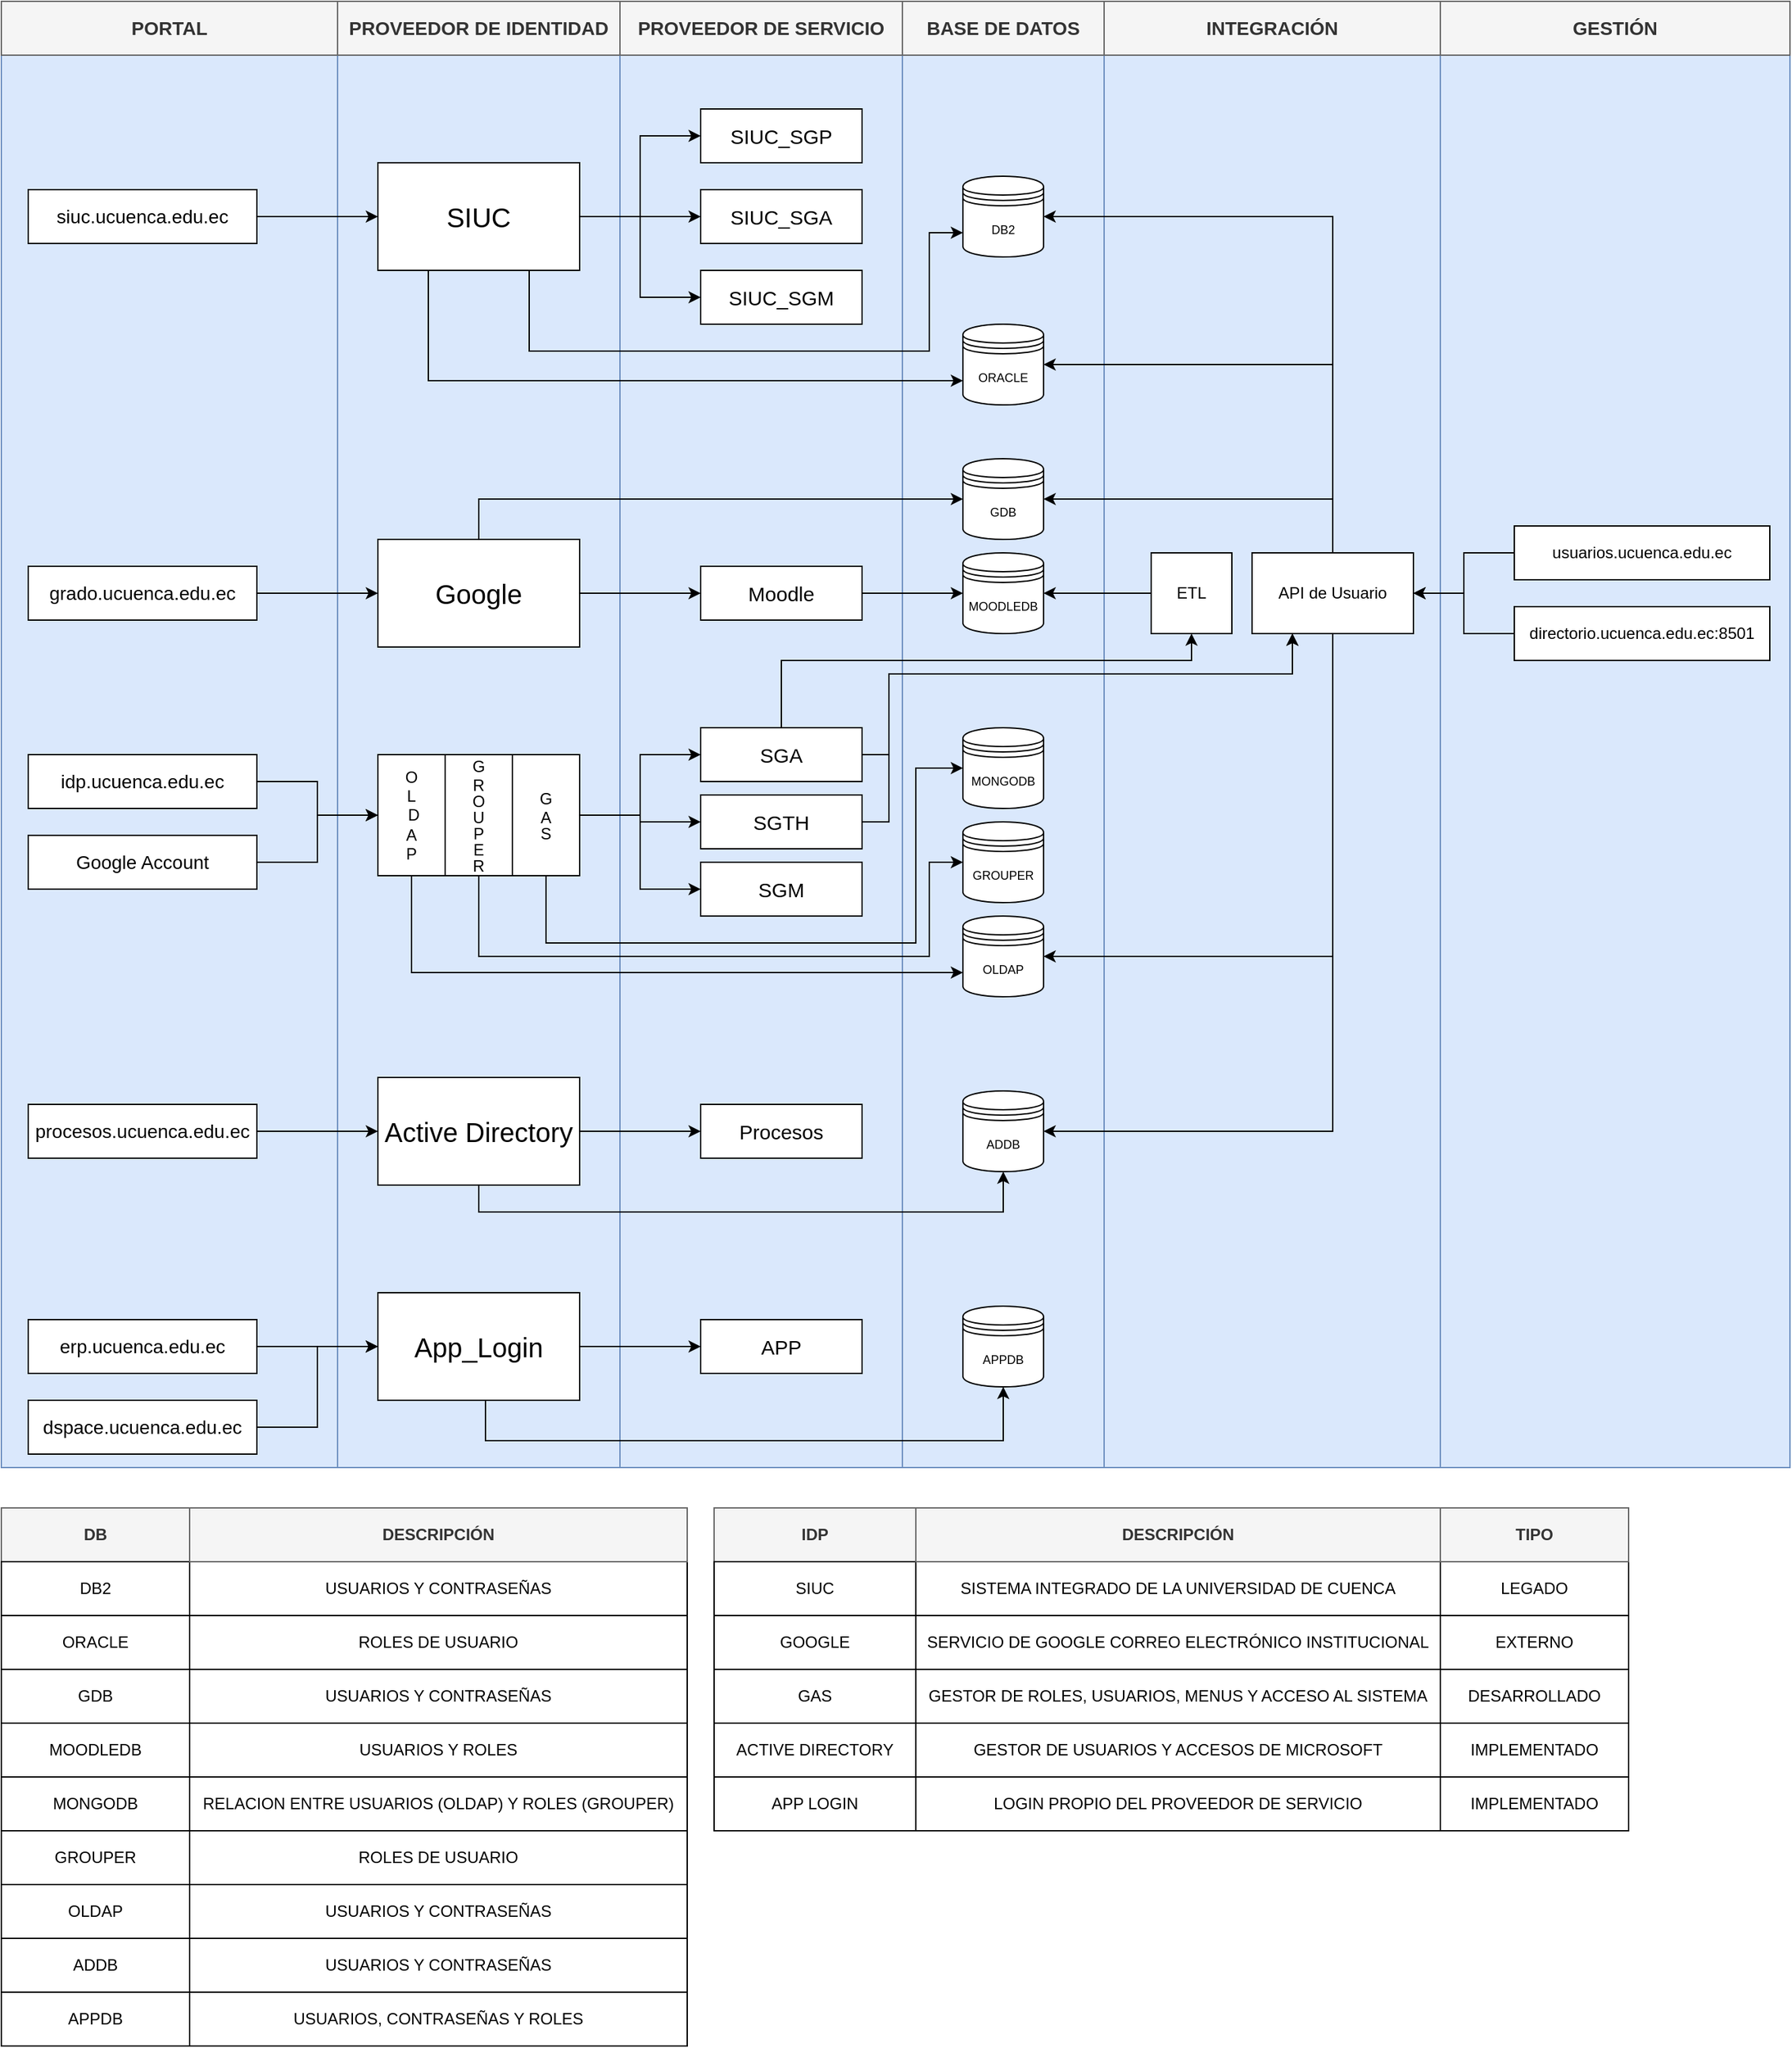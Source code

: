 <mxfile version="24.0.7" type="github">
  <diagram name="Página-1" id="aYtTOjOPXWL-JHapWkfF">
    <mxGraphModel dx="2228" dy="1196" grid="1" gridSize="10" guides="1" tooltips="1" connect="1" arrows="1" fold="1" page="1" pageScale="1" pageWidth="827" pageHeight="1169" math="0" shadow="0">
      <root>
        <mxCell id="0" />
        <mxCell id="1" parent="0" />
        <mxCell id="boVjnBvujXkR4P_XuWff-9" value="" style="rounded=0;whiteSpace=wrap;html=1;fillColor=#dae8fc;strokeColor=#6c8ebf;" parent="1" vertex="1">
          <mxGeometry x="1070" y="120" width="260" height="1050" as="geometry" />
        </mxCell>
        <mxCell id="boVjnBvujXkR4P_XuWff-8" value="" style="rounded=0;whiteSpace=wrap;html=1;fillColor=#dae8fc;strokeColor=#6c8ebf;" parent="1" vertex="1">
          <mxGeometry x="820" y="120" width="250" height="1050" as="geometry" />
        </mxCell>
        <mxCell id="boVjnBvujXkR4P_XuWff-7" value="" style="rounded=0;whiteSpace=wrap;html=1;fillColor=#dae8fc;strokeColor=#6c8ebf;" parent="1" vertex="1">
          <mxGeometry x="670" y="120" width="150" height="1050" as="geometry" />
        </mxCell>
        <mxCell id="boVjnBvujXkR4P_XuWff-6" value="" style="rounded=0;whiteSpace=wrap;html=1;fillColor=#dae8fc;strokeColor=#6c8ebf;" parent="1" vertex="1">
          <mxGeometry x="460" y="120" width="210" height="1050" as="geometry" />
        </mxCell>
        <mxCell id="boVjnBvujXkR4P_XuWff-5" value="" style="rounded=0;whiteSpace=wrap;html=1;fillColor=#dae8fc;strokeColor=#6c8ebf;" parent="1" vertex="1">
          <mxGeometry x="250" y="120" width="210" height="1050" as="geometry" />
        </mxCell>
        <mxCell id="zNqXX4XhIxwrUQnyo6Yf-16" value="GESTIÓN" style="rounded=0;whiteSpace=wrap;html=1;fontSize=14;fillColor=#f5f5f5;fontColor=#333333;strokeColor=#666666;fontStyle=1" parent="1" vertex="1">
          <mxGeometry x="1070" y="80" width="260" height="40" as="geometry" />
        </mxCell>
        <mxCell id="yBSICujKQYAB_PKDXEbt-86" value="" style="rounded=0;whiteSpace=wrap;html=1;fillColor=#dae8fc;strokeColor=#6c8ebf;" parent="1" vertex="1">
          <mxGeometry y="120" width="250" height="1050" as="geometry" />
        </mxCell>
        <mxCell id="boVjnBvujXkR4P_XuWff-1" style="edgeStyle=orthogonalEdgeStyle;rounded=0;orthogonalLoop=1;jettySize=auto;html=1;exitX=1;exitY=0.5;exitDx=0;exitDy=0;" parent="1" source="yBSICujKQYAB_PKDXEbt-2" target="qcBynKlY7HmT7egTEJ2X-2" edge="1">
          <mxGeometry relative="1" as="geometry" />
        </mxCell>
        <mxCell id="yBSICujKQYAB_PKDXEbt-2" value="idp.ucuenca.edu.ec" style="rounded=0;whiteSpace=wrap;html=1;fontSize=14;" parent="1" vertex="1">
          <mxGeometry x="20" y="640" width="170" height="40" as="geometry" />
        </mxCell>
        <mxCell id="yBSICujKQYAB_PKDXEbt-8" value="MONGODB" style="shape=datastore;whiteSpace=wrap;html=1;fontSize=9;" parent="1" vertex="1">
          <mxGeometry x="715" y="620" width="60" height="60" as="geometry" />
        </mxCell>
        <mxCell id="qcBynKlY7HmT7egTEJ2X-36" style="edgeStyle=orthogonalEdgeStyle;rounded=0;orthogonalLoop=1;jettySize=auto;html=1;exitX=0.5;exitY=0;exitDx=0;exitDy=0;entryX=0.5;entryY=1;entryDx=0;entryDy=0;" parent="1" source="yBSICujKQYAB_PKDXEbt-9" target="qcBynKlY7HmT7egTEJ2X-26" edge="1">
          <mxGeometry relative="1" as="geometry">
            <Array as="points">
              <mxPoint x="580" y="570" />
              <mxPoint x="885" y="570" />
            </Array>
          </mxGeometry>
        </mxCell>
        <mxCell id="boVjnBvujXkR4P_XuWff-4" style="edgeStyle=orthogonalEdgeStyle;rounded=0;orthogonalLoop=1;jettySize=auto;html=1;exitX=1;exitY=0.5;exitDx=0;exitDy=0;entryX=0.25;entryY=1;entryDx=0;entryDy=0;" parent="1" source="yBSICujKQYAB_PKDXEbt-9" target="yBSICujKQYAB_PKDXEbt-81" edge="1">
          <mxGeometry relative="1" as="geometry">
            <Array as="points">
              <mxPoint x="660" y="640" />
              <mxPoint x="660" y="580" />
              <mxPoint x="960" y="580" />
            </Array>
          </mxGeometry>
        </mxCell>
        <mxCell id="yBSICujKQYAB_PKDXEbt-9" value="SGA" style="rounded=0;whiteSpace=wrap;html=1;fontSize=15;" parent="1" vertex="1">
          <mxGeometry x="520" y="620" width="120" height="40" as="geometry" />
        </mxCell>
        <mxCell id="boVjnBvujXkR4P_XuWff-3" style="edgeStyle=orthogonalEdgeStyle;rounded=0;orthogonalLoop=1;jettySize=auto;html=1;exitX=1;exitY=0.5;exitDx=0;exitDy=0;entryX=0.25;entryY=1;entryDx=0;entryDy=0;" parent="1" source="yBSICujKQYAB_PKDXEbt-10" target="yBSICujKQYAB_PKDXEbt-81" edge="1">
          <mxGeometry relative="1" as="geometry">
            <Array as="points">
              <mxPoint x="660" y="690" />
              <mxPoint x="660" y="580" />
              <mxPoint x="960" y="580" />
            </Array>
          </mxGeometry>
        </mxCell>
        <mxCell id="yBSICujKQYAB_PKDXEbt-10" value="SGTH" style="rounded=0;whiteSpace=wrap;html=1;fontSize=15;" parent="1" vertex="1">
          <mxGeometry x="520" y="670" width="120" height="40" as="geometry" />
        </mxCell>
        <mxCell id="yBSICujKQYAB_PKDXEbt-12" value="SGM" style="rounded=0;whiteSpace=wrap;html=1;fontSize=15;" parent="1" vertex="1">
          <mxGeometry x="520" y="720" width="120" height="40" as="geometry" />
        </mxCell>
        <mxCell id="boVjnBvujXkR4P_XuWff-2" style="edgeStyle=orthogonalEdgeStyle;rounded=0;orthogonalLoop=1;jettySize=auto;html=1;exitX=1;exitY=0.5;exitDx=0;exitDy=0;entryX=0;entryY=0.5;entryDx=0;entryDy=0;" parent="1" source="yBSICujKQYAB_PKDXEbt-21" target="qcBynKlY7HmT7egTEJ2X-2" edge="1">
          <mxGeometry relative="1" as="geometry" />
        </mxCell>
        <mxCell id="yBSICujKQYAB_PKDXEbt-21" value="Google Account" style="rounded=0;whiteSpace=wrap;html=1;fontSize=14;" parent="1" vertex="1">
          <mxGeometry x="20" y="700" width="170" height="40" as="geometry" />
        </mxCell>
        <mxCell id="yBSICujKQYAB_PKDXEbt-26" style="edgeStyle=orthogonalEdgeStyle;rounded=0;orthogonalLoop=1;jettySize=auto;html=1;exitX=1;exitY=0.5;exitDx=0;exitDy=0;entryX=0;entryY=0.5;entryDx=0;entryDy=0;" parent="1" source="yBSICujKQYAB_PKDXEbt-29" target="yBSICujKQYAB_PKDXEbt-32" edge="1">
          <mxGeometry relative="1" as="geometry" />
        </mxCell>
        <mxCell id="qcBynKlY7HmT7egTEJ2X-29" style="edgeStyle=orthogonalEdgeStyle;rounded=0;orthogonalLoop=1;jettySize=auto;html=1;exitX=0.5;exitY=1;exitDx=0;exitDy=0;entryX=0.5;entryY=1;entryDx=0;entryDy=0;" parent="1" source="yBSICujKQYAB_PKDXEbt-29" target="yBSICujKQYAB_PKDXEbt-30" edge="1">
          <mxGeometry relative="1" as="geometry" />
        </mxCell>
        <mxCell id="yBSICujKQYAB_PKDXEbt-29" value="Active Directory" style="rounded=0;whiteSpace=wrap;html=1;fontSize=20;" parent="1" vertex="1">
          <mxGeometry x="280" y="880" width="150" height="80" as="geometry" />
        </mxCell>
        <mxCell id="yBSICujKQYAB_PKDXEbt-30" value="ADDB" style="shape=datastore;whiteSpace=wrap;html=1;fontSize=9;" parent="1" vertex="1">
          <mxGeometry x="715" y="890" width="60" height="60" as="geometry" />
        </mxCell>
        <mxCell id="yBSICujKQYAB_PKDXEbt-32" value="Procesos" style="rounded=0;whiteSpace=wrap;html=1;fontSize=15;" parent="1" vertex="1">
          <mxGeometry x="520" y="900" width="120" height="40" as="geometry" />
        </mxCell>
        <mxCell id="zNqXX4XhIxwrUQnyo6Yf-24" style="edgeStyle=orthogonalEdgeStyle;rounded=0;orthogonalLoop=1;jettySize=auto;html=1;exitX=1;exitY=0.5;exitDx=0;exitDy=0;entryX=0;entryY=0.5;entryDx=0;entryDy=0;" parent="1" source="yBSICujKQYAB_PKDXEbt-35" target="yBSICujKQYAB_PKDXEbt-29" edge="1">
          <mxGeometry relative="1" as="geometry" />
        </mxCell>
        <mxCell id="yBSICujKQYAB_PKDXEbt-35" value="procesos.ucuenca.edu.ec" style="rounded=0;whiteSpace=wrap;html=1;fontSize=14;" parent="1" vertex="1">
          <mxGeometry x="20" y="900" width="170" height="40" as="geometry" />
        </mxCell>
        <mxCell id="yBSICujKQYAB_PKDXEbt-48" style="edgeStyle=orthogonalEdgeStyle;rounded=0;orthogonalLoop=1;jettySize=auto;html=1;entryX=0;entryY=0.5;entryDx=0;entryDy=0;" parent="1" source="yBSICujKQYAB_PKDXEbt-49" target="yBSICujKQYAB_PKDXEbt-54" edge="1">
          <mxGeometry relative="1" as="geometry" />
        </mxCell>
        <mxCell id="yBSICujKQYAB_PKDXEbt-49" value="siuc.ucuenca.edu.ec" style="rounded=0;whiteSpace=wrap;html=1;fontSize=14;" parent="1" vertex="1">
          <mxGeometry x="20" y="220" width="170" height="40" as="geometry" />
        </mxCell>
        <mxCell id="yBSICujKQYAB_PKDXEbt-50" style="edgeStyle=orthogonalEdgeStyle;rounded=0;orthogonalLoop=1;jettySize=auto;html=1;exitX=1;exitY=0.5;exitDx=0;exitDy=0;entryX=0;entryY=0.5;entryDx=0;entryDy=0;" parent="1" source="yBSICujKQYAB_PKDXEbt-54" target="yBSICujKQYAB_PKDXEbt-56" edge="1">
          <mxGeometry relative="1" as="geometry" />
        </mxCell>
        <mxCell id="yBSICujKQYAB_PKDXEbt-51" style="edgeStyle=orthogonalEdgeStyle;rounded=0;orthogonalLoop=1;jettySize=auto;html=1;exitX=1;exitY=0.5;exitDx=0;exitDy=0;entryX=0;entryY=0.5;entryDx=0;entryDy=0;" parent="1" source="yBSICujKQYAB_PKDXEbt-54" target="yBSICujKQYAB_PKDXEbt-57" edge="1">
          <mxGeometry relative="1" as="geometry" />
        </mxCell>
        <mxCell id="yBSICujKQYAB_PKDXEbt-52" style="edgeStyle=orthogonalEdgeStyle;rounded=0;orthogonalLoop=1;jettySize=auto;html=1;exitX=1;exitY=0.5;exitDx=0;exitDy=0;entryX=0;entryY=0.5;entryDx=0;entryDy=0;" parent="1" source="yBSICujKQYAB_PKDXEbt-54" target="yBSICujKQYAB_PKDXEbt-58" edge="1">
          <mxGeometry relative="1" as="geometry" />
        </mxCell>
        <mxCell id="qcBynKlY7HmT7egTEJ2X-13" style="edgeStyle=orthogonalEdgeStyle;rounded=0;orthogonalLoop=1;jettySize=auto;html=1;exitX=0.75;exitY=1;exitDx=0;exitDy=0;entryX=0;entryY=0.7;entryDx=0;entryDy=0;" parent="1" source="yBSICujKQYAB_PKDXEbt-54" target="yBSICujKQYAB_PKDXEbt-55" edge="1">
          <mxGeometry relative="1" as="geometry">
            <Array as="points">
              <mxPoint x="393" y="340" />
              <mxPoint x="690" y="340" />
              <mxPoint x="690" y="252" />
            </Array>
          </mxGeometry>
        </mxCell>
        <mxCell id="qcBynKlY7HmT7egTEJ2X-17" style="edgeStyle=orthogonalEdgeStyle;rounded=0;orthogonalLoop=1;jettySize=auto;html=1;exitX=0.25;exitY=1;exitDx=0;exitDy=0;entryX=0;entryY=0.7;entryDx=0;entryDy=0;" parent="1" source="yBSICujKQYAB_PKDXEbt-54" target="yBSICujKQYAB_PKDXEbt-77" edge="1">
          <mxGeometry relative="1" as="geometry" />
        </mxCell>
        <mxCell id="yBSICujKQYAB_PKDXEbt-54" value="SIUC" style="rounded=0;whiteSpace=wrap;html=1;fontSize=20;" parent="1" vertex="1">
          <mxGeometry x="280" y="200" width="150" height="80" as="geometry" />
        </mxCell>
        <mxCell id="yBSICujKQYAB_PKDXEbt-55" value="DB2" style="shape=datastore;whiteSpace=wrap;html=1;fontSize=9;" parent="1" vertex="1">
          <mxGeometry x="715" y="210" width="60" height="60" as="geometry" />
        </mxCell>
        <mxCell id="yBSICujKQYAB_PKDXEbt-56" value="SIUC_SGP" style="rounded=0;whiteSpace=wrap;html=1;fontSize=15;" parent="1" vertex="1">
          <mxGeometry x="520" y="160" width="120" height="40" as="geometry" />
        </mxCell>
        <mxCell id="yBSICujKQYAB_PKDXEbt-57" value="SIUC_SGA" style="rounded=0;whiteSpace=wrap;html=1;fontSize=15;" parent="1" vertex="1">
          <mxGeometry x="520" y="220" width="120" height="40" as="geometry" />
        </mxCell>
        <mxCell id="yBSICujKQYAB_PKDXEbt-58" value="SIUC_SGM" style="rounded=0;whiteSpace=wrap;html=1;fontSize=15;" parent="1" vertex="1">
          <mxGeometry x="520" y="280" width="120" height="40" as="geometry" />
        </mxCell>
        <mxCell id="yBSICujKQYAB_PKDXEbt-61" style="edgeStyle=orthogonalEdgeStyle;rounded=0;orthogonalLoop=1;jettySize=auto;html=1;entryX=0;entryY=0.5;entryDx=0;entryDy=0;" parent="1" source="yBSICujKQYAB_PKDXEbt-62" target="yBSICujKQYAB_PKDXEbt-66" edge="1">
          <mxGeometry relative="1" as="geometry" />
        </mxCell>
        <mxCell id="yBSICujKQYAB_PKDXEbt-62" value="grado.ucuenca.edu.ec" style="rounded=0;whiteSpace=wrap;html=1;fontSize=14;" parent="1" vertex="1">
          <mxGeometry x="20" y="500" width="170" height="40" as="geometry" />
        </mxCell>
        <mxCell id="yBSICujKQYAB_PKDXEbt-64" style="edgeStyle=orthogonalEdgeStyle;rounded=0;orthogonalLoop=1;jettySize=auto;html=1;exitX=1;exitY=0.5;exitDx=0;exitDy=0;entryX=0;entryY=0.5;entryDx=0;entryDy=0;" parent="1" source="yBSICujKQYAB_PKDXEbt-66" target="yBSICujKQYAB_PKDXEbt-69" edge="1">
          <mxGeometry relative="1" as="geometry" />
        </mxCell>
        <mxCell id="qcBynKlY7HmT7egTEJ2X-33" style="edgeStyle=orthogonalEdgeStyle;rounded=0;orthogonalLoop=1;jettySize=auto;html=1;exitX=0.5;exitY=0;exitDx=0;exitDy=0;entryX=0;entryY=0.5;entryDx=0;entryDy=0;" parent="1" source="yBSICujKQYAB_PKDXEbt-66" target="qcBynKlY7HmT7egTEJ2X-22" edge="1">
          <mxGeometry relative="1" as="geometry" />
        </mxCell>
        <mxCell id="yBSICujKQYAB_PKDXEbt-66" value="Google" style="rounded=0;whiteSpace=wrap;html=1;fontSize=20;" parent="1" vertex="1">
          <mxGeometry x="280" y="480" width="150" height="80" as="geometry" />
        </mxCell>
        <mxCell id="yBSICujKQYAB_PKDXEbt-67" value="MOODLEDB" style="shape=datastore;whiteSpace=wrap;html=1;fontSize=9;" parent="1" vertex="1">
          <mxGeometry x="715" y="490" width="60" height="60" as="geometry" />
        </mxCell>
        <mxCell id="qcBynKlY7HmT7egTEJ2X-34" style="edgeStyle=orthogonalEdgeStyle;rounded=0;orthogonalLoop=1;jettySize=auto;html=1;exitX=1;exitY=0.5;exitDx=0;exitDy=0;entryX=0;entryY=0.5;entryDx=0;entryDy=0;" parent="1" source="yBSICujKQYAB_PKDXEbt-69" target="yBSICujKQYAB_PKDXEbt-67" edge="1">
          <mxGeometry relative="1" as="geometry" />
        </mxCell>
        <mxCell id="yBSICujKQYAB_PKDXEbt-69" value="Moodle" style="rounded=0;whiteSpace=wrap;html=1;fontSize=15;" parent="1" vertex="1">
          <mxGeometry x="520" y="500" width="120" height="40" as="geometry" />
        </mxCell>
        <mxCell id="yBSICujKQYAB_PKDXEbt-77" value="ORACLE" style="shape=datastore;whiteSpace=wrap;html=1;fontSize=9;" parent="1" vertex="1">
          <mxGeometry x="715" y="320" width="60" height="60" as="geometry" />
        </mxCell>
        <mxCell id="qcBynKlY7HmT7egTEJ2X-39" style="edgeStyle=orthogonalEdgeStyle;rounded=0;orthogonalLoop=1;jettySize=auto;html=1;exitX=0.5;exitY=0;exitDx=0;exitDy=0;entryX=1;entryY=0.5;entryDx=0;entryDy=0;" parent="1" source="yBSICujKQYAB_PKDXEbt-81" target="yBSICujKQYAB_PKDXEbt-55" edge="1">
          <mxGeometry relative="1" as="geometry" />
        </mxCell>
        <mxCell id="qcBynKlY7HmT7egTEJ2X-40" style="edgeStyle=orthogonalEdgeStyle;rounded=0;orthogonalLoop=1;jettySize=auto;html=1;exitX=0.5;exitY=0;exitDx=0;exitDy=0;entryX=1;entryY=0.5;entryDx=0;entryDy=0;" parent="1" source="yBSICujKQYAB_PKDXEbt-81" target="yBSICujKQYAB_PKDXEbt-77" edge="1">
          <mxGeometry relative="1" as="geometry" />
        </mxCell>
        <mxCell id="qcBynKlY7HmT7egTEJ2X-41" style="edgeStyle=orthogonalEdgeStyle;rounded=0;orthogonalLoop=1;jettySize=auto;html=1;exitX=0.5;exitY=0;exitDx=0;exitDy=0;entryX=1;entryY=0.5;entryDx=0;entryDy=0;" parent="1" source="yBSICujKQYAB_PKDXEbt-81" target="qcBynKlY7HmT7egTEJ2X-22" edge="1">
          <mxGeometry relative="1" as="geometry" />
        </mxCell>
        <mxCell id="qcBynKlY7HmT7egTEJ2X-42" style="edgeStyle=orthogonalEdgeStyle;rounded=0;orthogonalLoop=1;jettySize=auto;html=1;exitX=0.5;exitY=1;exitDx=0;exitDy=0;entryX=1;entryY=0.5;entryDx=0;entryDy=0;" parent="1" source="yBSICujKQYAB_PKDXEbt-81" target="qcBynKlY7HmT7egTEJ2X-7" edge="1">
          <mxGeometry relative="1" as="geometry" />
        </mxCell>
        <mxCell id="qcBynKlY7HmT7egTEJ2X-43" style="edgeStyle=orthogonalEdgeStyle;rounded=0;orthogonalLoop=1;jettySize=auto;html=1;exitX=0.5;exitY=1;exitDx=0;exitDy=0;entryX=1;entryY=0.5;entryDx=0;entryDy=0;" parent="1" source="yBSICujKQYAB_PKDXEbt-81" target="yBSICujKQYAB_PKDXEbt-30" edge="1">
          <mxGeometry relative="1" as="geometry" />
        </mxCell>
        <mxCell id="yBSICujKQYAB_PKDXEbt-81" value="API de Usuario" style="rounded=0;whiteSpace=wrap;html=1;" parent="1" vertex="1">
          <mxGeometry x="930" y="490" width="120" height="60" as="geometry" />
        </mxCell>
        <mxCell id="yBSICujKQYAB_PKDXEbt-94" value="PORTAL" style="rounded=0;whiteSpace=wrap;html=1;fontSize=14;fillColor=#f5f5f5;fontColor=#333333;strokeColor=#666666;fontStyle=1" parent="1" vertex="1">
          <mxGeometry y="80" width="250" height="40" as="geometry" />
        </mxCell>
        <mxCell id="yBSICujKQYAB_PKDXEbt-95" value="PROVEEDOR DE IDENTIDAD" style="rounded=0;whiteSpace=wrap;html=1;fontSize=14;fillColor=#f5f5f5;fontColor=#333333;strokeColor=#666666;fontStyle=1" parent="1" vertex="1">
          <mxGeometry x="250" y="80" width="210" height="40" as="geometry" />
        </mxCell>
        <mxCell id="yBSICujKQYAB_PKDXEbt-96" value="PROVEEDOR DE SERVICIO" style="rounded=0;whiteSpace=wrap;html=1;fontSize=14;fillColor=#f5f5f5;fontColor=#333333;strokeColor=#666666;fontStyle=1" parent="1" vertex="1">
          <mxGeometry x="460" y="80" width="210" height="40" as="geometry" />
        </mxCell>
        <mxCell id="yBSICujKQYAB_PKDXEbt-97" value="BASE DE DATOS" style="rounded=0;whiteSpace=wrap;html=1;fontSize=14;fillColor=#f5f5f5;fontColor=#333333;strokeColor=#666666;fontStyle=1" parent="1" vertex="1">
          <mxGeometry x="670" y="80" width="150" height="40" as="geometry" />
        </mxCell>
        <mxCell id="yBSICujKQYAB_PKDXEbt-98" value="INTEGRACIÓN" style="rounded=0;whiteSpace=wrap;html=1;fontSize=14;fillColor=#f5f5f5;fontColor=#333333;strokeColor=#666666;fontStyle=1" parent="1" vertex="1">
          <mxGeometry x="820" y="80" width="250" height="40" as="geometry" />
        </mxCell>
        <mxCell id="yBSICujKQYAB_PKDXEbt-100" style="edgeStyle=orthogonalEdgeStyle;rounded=0;orthogonalLoop=1;jettySize=auto;html=1;entryX=0;entryY=0.5;entryDx=0;entryDy=0;" parent="1" source="yBSICujKQYAB_PKDXEbt-101" target="yBSICujKQYAB_PKDXEbt-104" edge="1">
          <mxGeometry relative="1" as="geometry" />
        </mxCell>
        <mxCell id="yBSICujKQYAB_PKDXEbt-101" value="erp.ucuenca.edu.ec" style="rounded=0;whiteSpace=wrap;html=1;fontSize=14;" parent="1" vertex="1">
          <mxGeometry x="20" y="1060" width="170" height="40" as="geometry" />
        </mxCell>
        <mxCell id="yBSICujKQYAB_PKDXEbt-102" style="edgeStyle=orthogonalEdgeStyle;rounded=0;orthogonalLoop=1;jettySize=auto;html=1;exitX=1;exitY=0.5;exitDx=0;exitDy=0;entryX=0;entryY=0.5;entryDx=0;entryDy=0;" parent="1" source="yBSICujKQYAB_PKDXEbt-104" target="yBSICujKQYAB_PKDXEbt-106" edge="1">
          <mxGeometry relative="1" as="geometry" />
        </mxCell>
        <mxCell id="yBSICujKQYAB_PKDXEbt-103" style="edgeStyle=orthogonalEdgeStyle;rounded=0;orthogonalLoop=1;jettySize=auto;html=1;exitX=0.5;exitY=1;exitDx=0;exitDy=0;entryX=0.5;entryY=1;entryDx=0;entryDy=0;" parent="1" source="yBSICujKQYAB_PKDXEbt-104" target="yBSICujKQYAB_PKDXEbt-105" edge="1">
          <mxGeometry relative="1" as="geometry">
            <Array as="points">
              <mxPoint x="360" y="1150" />
              <mxPoint x="745" y="1150" />
            </Array>
          </mxGeometry>
        </mxCell>
        <mxCell id="yBSICujKQYAB_PKDXEbt-104" value="App_Login" style="rounded=0;whiteSpace=wrap;html=1;fontSize=20;" parent="1" vertex="1">
          <mxGeometry x="280" y="1040" width="150" height="80" as="geometry" />
        </mxCell>
        <mxCell id="yBSICujKQYAB_PKDXEbt-105" value="APPDB" style="shape=datastore;whiteSpace=wrap;html=1;fontSize=9;" parent="1" vertex="1">
          <mxGeometry x="715" y="1050" width="60" height="60" as="geometry" />
        </mxCell>
        <mxCell id="yBSICujKQYAB_PKDXEbt-106" value="APP" style="rounded=0;whiteSpace=wrap;html=1;fontSize=15;" parent="1" vertex="1">
          <mxGeometry x="520" y="1060" width="120" height="40" as="geometry" />
        </mxCell>
        <mxCell id="zNqXX4XhIxwrUQnyo6Yf-25" style="edgeStyle=orthogonalEdgeStyle;rounded=0;orthogonalLoop=1;jettySize=auto;html=1;exitX=1;exitY=0.5;exitDx=0;exitDy=0;entryX=0;entryY=0.5;entryDx=0;entryDy=0;" parent="1" source="yBSICujKQYAB_PKDXEbt-108" target="yBSICujKQYAB_PKDXEbt-104" edge="1">
          <mxGeometry relative="1" as="geometry" />
        </mxCell>
        <mxCell id="yBSICujKQYAB_PKDXEbt-108" value="dspace.ucuenca.edu.ec" style="rounded=0;whiteSpace=wrap;html=1;fontSize=14;" parent="1" vertex="1">
          <mxGeometry x="20" y="1120" width="170" height="40" as="geometry" />
        </mxCell>
        <mxCell id="zNqXX4XhIxwrUQnyo6Yf-14" style="edgeStyle=orthogonalEdgeStyle;rounded=0;orthogonalLoop=1;jettySize=auto;html=1;exitX=0;exitY=0.5;exitDx=0;exitDy=0;entryX=1;entryY=0.5;entryDx=0;entryDy=0;" parent="1" source="zNqXX4XhIxwrUQnyo6Yf-10" target="yBSICujKQYAB_PKDXEbt-81" edge="1">
          <mxGeometry relative="1" as="geometry" />
        </mxCell>
        <mxCell id="zNqXX4XhIxwrUQnyo6Yf-10" value="usuarios.ucuenca.edu.ec" style="rounded=0;whiteSpace=wrap;html=1;fontSize=12;" parent="1" vertex="1">
          <mxGeometry x="1125" y="470" width="190" height="40" as="geometry" />
        </mxCell>
        <mxCell id="zNqXX4XhIxwrUQnyo6Yf-12" style="edgeStyle=orthogonalEdgeStyle;rounded=0;orthogonalLoop=1;jettySize=auto;html=1;exitX=0;exitY=0.5;exitDx=0;exitDy=0;entryX=1;entryY=0.5;entryDx=0;entryDy=0;" parent="1" source="zNqXX4XhIxwrUQnyo6Yf-11" target="yBSICujKQYAB_PKDXEbt-81" edge="1">
          <mxGeometry relative="1" as="geometry" />
        </mxCell>
        <mxCell id="zNqXX4XhIxwrUQnyo6Yf-11" value="directorio.ucuenca.edu.ec:8501" style="rounded=0;whiteSpace=wrap;html=1;fontSize=12;" parent="1" vertex="1">
          <mxGeometry x="1125" y="530" width="190" height="40" as="geometry" />
        </mxCell>
        <mxCell id="zNqXX4XhIxwrUQnyo6Yf-26" value="IDP" style="rounded=0;whiteSpace=wrap;html=1;fillColor=#f5f5f5;strokeColor=#666666;fontColor=#333333;fontStyle=1" parent="1" vertex="1">
          <mxGeometry x="530" y="1200" width="150" height="40" as="geometry" />
        </mxCell>
        <mxCell id="zNqXX4XhIxwrUQnyo6Yf-27" value="GAS" style="rounded=0;whiteSpace=wrap;html=1;" parent="1" vertex="1">
          <mxGeometry x="530" y="1320" width="150" height="40" as="geometry" />
        </mxCell>
        <mxCell id="zNqXX4XhIxwrUQnyo6Yf-28" value="ACTIVE DIRECTORY" style="rounded=0;whiteSpace=wrap;html=1;" parent="1" vertex="1">
          <mxGeometry x="530" y="1360" width="150" height="40" as="geometry" />
        </mxCell>
        <mxCell id="zNqXX4XhIxwrUQnyo6Yf-29" value="SIUC" style="rounded=0;whiteSpace=wrap;html=1;" parent="1" vertex="1">
          <mxGeometry x="530" y="1240" width="150" height="40" as="geometry" />
        </mxCell>
        <mxCell id="zNqXX4XhIxwrUQnyo6Yf-30" value="GOOGLE" style="rounded=0;whiteSpace=wrap;html=1;" parent="1" vertex="1">
          <mxGeometry x="530" y="1280" width="150" height="40" as="geometry" />
        </mxCell>
        <mxCell id="zNqXX4XhIxwrUQnyo6Yf-31" value="APP LOGIN" style="rounded=0;whiteSpace=wrap;html=1;" parent="1" vertex="1">
          <mxGeometry x="530" y="1400" width="150" height="40" as="geometry" />
        </mxCell>
        <mxCell id="zNqXX4XhIxwrUQnyo6Yf-32" value="GESTOR DE ROLES, USUARIOS, MENUS Y ACCESO AL SISTEMA" style="rounded=0;whiteSpace=wrap;html=1;" parent="1" vertex="1">
          <mxGeometry x="680" y="1320" width="390" height="40" as="geometry" />
        </mxCell>
        <mxCell id="zNqXX4XhIxwrUQnyo6Yf-33" value="DESARROLLADO" style="rounded=0;whiteSpace=wrap;html=1;" parent="1" vertex="1">
          <mxGeometry x="1070" y="1320" width="140" height="40" as="geometry" />
        </mxCell>
        <mxCell id="zNqXX4XhIxwrUQnyo6Yf-34" value="GESTOR DE USUARIOS Y ACCESOS DE MICROSOFT" style="rounded=0;whiteSpace=wrap;html=1;" parent="1" vertex="1">
          <mxGeometry x="680" y="1360" width="390" height="40" as="geometry" />
        </mxCell>
        <mxCell id="zNqXX4XhIxwrUQnyo6Yf-35" value="IMPLEMENTADO" style="rounded=0;whiteSpace=wrap;html=1;" parent="1" vertex="1">
          <mxGeometry x="1070" y="1360" width="140" height="40" as="geometry" />
        </mxCell>
        <mxCell id="zNqXX4XhIxwrUQnyo6Yf-36" value="SISTEMA INTEGRADO DE LA UNIVERSIDAD DE CUENCA" style="rounded=0;whiteSpace=wrap;html=1;" parent="1" vertex="1">
          <mxGeometry x="680" y="1240" width="390" height="40" as="geometry" />
        </mxCell>
        <mxCell id="zNqXX4XhIxwrUQnyo6Yf-37" value="LEGADO" style="rounded=0;whiteSpace=wrap;html=1;" parent="1" vertex="1">
          <mxGeometry x="1070" y="1240" width="140" height="40" as="geometry" />
        </mxCell>
        <mxCell id="zNqXX4XhIxwrUQnyo6Yf-38" value="SERVICIO DE GOOGLE CORREO ELECTRÓNICO INSTITUCIONAL" style="rounded=0;whiteSpace=wrap;html=1;" parent="1" vertex="1">
          <mxGeometry x="680" y="1280" width="390" height="40" as="geometry" />
        </mxCell>
        <mxCell id="zNqXX4XhIxwrUQnyo6Yf-39" value="EXTERNO" style="rounded=0;whiteSpace=wrap;html=1;" parent="1" vertex="1">
          <mxGeometry x="1070" y="1280" width="140" height="40" as="geometry" />
        </mxCell>
        <mxCell id="zNqXX4XhIxwrUQnyo6Yf-40" value="LOGIN PROPIO DEL PROVEEDOR DE SERVICIO" style="rounded=0;whiteSpace=wrap;html=1;" parent="1" vertex="1">
          <mxGeometry x="680" y="1400" width="390" height="40" as="geometry" />
        </mxCell>
        <mxCell id="zNqXX4XhIxwrUQnyo6Yf-41" value="IMPLEMENTADO" style="rounded=0;whiteSpace=wrap;html=1;" parent="1" vertex="1">
          <mxGeometry x="1070" y="1400" width="140" height="40" as="geometry" />
        </mxCell>
        <mxCell id="zNqXX4XhIxwrUQnyo6Yf-42" value="DESCRIPCIÓN" style="rounded=0;whiteSpace=wrap;html=1;fillColor=#f5f5f5;fontColor=#333333;strokeColor=#666666;fontStyle=1" parent="1" vertex="1">
          <mxGeometry x="680" y="1200" width="390" height="40" as="geometry" />
        </mxCell>
        <mxCell id="zNqXX4XhIxwrUQnyo6Yf-43" value="TIPO" style="rounded=0;whiteSpace=wrap;html=1;fillColor=#f5f5f5;fontColor=#333333;strokeColor=#666666;fontStyle=1" parent="1" vertex="1">
          <mxGeometry x="1070" y="1200" width="140" height="40" as="geometry" />
        </mxCell>
        <mxCell id="qcBynKlY7HmT7egTEJ2X-48" style="edgeStyle=orthogonalEdgeStyle;rounded=0;orthogonalLoop=1;jettySize=auto;html=1;exitX=0.5;exitY=1;exitDx=0;exitDy=0;entryX=0;entryY=0.7;entryDx=0;entryDy=0;" parent="1" source="qcBynKlY7HmT7egTEJ2X-2" target="qcBynKlY7HmT7egTEJ2X-7" edge="1">
          <mxGeometry relative="1" as="geometry" />
        </mxCell>
        <mxCell id="qcBynKlY7HmT7egTEJ2X-2" value="O&lt;div&gt;L&lt;div&gt;&amp;nbsp;&lt;span style=&quot;background-color: initial;&quot;&gt;D&lt;/span&gt;&lt;/div&gt;&lt;div&gt;&lt;span style=&quot;background-color: initial;&quot;&gt;A&lt;/span&gt;&lt;/div&gt;&lt;div&gt;&lt;span style=&quot;background-color: initial;&quot;&gt;P&lt;/span&gt;&lt;/div&gt;&lt;/div&gt;" style="rounded=0;whiteSpace=wrap;html=1;textDirection=ltr;spacing=0;" parent="1" vertex="1">
          <mxGeometry x="280" y="640" width="50" height="90" as="geometry" />
        </mxCell>
        <mxCell id="qcBynKlY7HmT7egTEJ2X-47" style="edgeStyle=orthogonalEdgeStyle;rounded=0;orthogonalLoop=1;jettySize=auto;html=1;exitX=0.5;exitY=1;exitDx=0;exitDy=0;entryX=0;entryY=0.5;entryDx=0;entryDy=0;" parent="1" source="qcBynKlY7HmT7egTEJ2X-4" target="qcBynKlY7HmT7egTEJ2X-6" edge="1">
          <mxGeometry relative="1" as="geometry">
            <Array as="points">
              <mxPoint x="355" y="790" />
              <mxPoint x="690" y="790" />
              <mxPoint x="690" y="720" />
            </Array>
          </mxGeometry>
        </mxCell>
        <mxCell id="qcBynKlY7HmT7egTEJ2X-4" value="G&lt;div style=&quot;line-height: 100%;&quot;&gt;R&lt;/div&gt;&lt;div style=&quot;line-height: 100%;&quot;&gt;O&lt;/div&gt;&lt;div style=&quot;line-height: 100%;&quot;&gt;U&lt;/div&gt;&lt;div style=&quot;line-height: 100%;&quot;&gt;P&lt;/div&gt;&lt;div style=&quot;line-height: 100%;&quot;&gt;E&lt;/div&gt;&lt;div style=&quot;line-height: 100%;&quot;&gt;R&lt;/div&gt;" style="rounded=0;whiteSpace=wrap;html=1;textDirection=ltr;" parent="1" vertex="1">
          <mxGeometry x="330" y="640" width="50" height="90" as="geometry" />
        </mxCell>
        <mxCell id="qcBynKlY7HmT7egTEJ2X-18" style="edgeStyle=orthogonalEdgeStyle;rounded=0;orthogonalLoop=1;jettySize=auto;html=1;exitX=1;exitY=0.5;exitDx=0;exitDy=0;entryX=0;entryY=0.5;entryDx=0;entryDy=0;" parent="1" source="qcBynKlY7HmT7egTEJ2X-5" target="yBSICujKQYAB_PKDXEbt-9" edge="1">
          <mxGeometry relative="1" as="geometry" />
        </mxCell>
        <mxCell id="qcBynKlY7HmT7egTEJ2X-20" style="edgeStyle=orthogonalEdgeStyle;rounded=0;orthogonalLoop=1;jettySize=auto;html=1;exitX=1;exitY=0.5;exitDx=0;exitDy=0;entryX=0;entryY=0.5;entryDx=0;entryDy=0;" parent="1" source="qcBynKlY7HmT7egTEJ2X-5" target="yBSICujKQYAB_PKDXEbt-12" edge="1">
          <mxGeometry relative="1" as="geometry" />
        </mxCell>
        <mxCell id="qcBynKlY7HmT7egTEJ2X-21" style="edgeStyle=orthogonalEdgeStyle;rounded=0;orthogonalLoop=1;jettySize=auto;html=1;exitX=1;exitY=0.5;exitDx=0;exitDy=0;entryX=0;entryY=0.5;entryDx=0;entryDy=0;" parent="1" source="qcBynKlY7HmT7egTEJ2X-5" target="yBSICujKQYAB_PKDXEbt-10" edge="1">
          <mxGeometry relative="1" as="geometry" />
        </mxCell>
        <mxCell id="qcBynKlY7HmT7egTEJ2X-46" style="edgeStyle=orthogonalEdgeStyle;rounded=0;orthogonalLoop=1;jettySize=auto;html=1;exitX=0.5;exitY=1;exitDx=0;exitDy=0;entryX=0;entryY=0.5;entryDx=0;entryDy=0;" parent="1" source="qcBynKlY7HmT7egTEJ2X-5" target="yBSICujKQYAB_PKDXEbt-8" edge="1">
          <mxGeometry relative="1" as="geometry">
            <Array as="points">
              <mxPoint x="405" y="780" />
              <mxPoint x="680" y="780" />
              <mxPoint x="680" y="650" />
            </Array>
          </mxGeometry>
        </mxCell>
        <mxCell id="qcBynKlY7HmT7egTEJ2X-5" value="G&lt;div style=&quot;line-height: 100%;&quot;&gt;A&lt;/div&gt;&lt;div style=&quot;line-height: 100%;&quot;&gt;S&lt;/div&gt;" style="rounded=0;whiteSpace=wrap;html=1;textDirection=ltr;" parent="1" vertex="1">
          <mxGeometry x="380" y="640" width="50" height="90" as="geometry" />
        </mxCell>
        <mxCell id="qcBynKlY7HmT7egTEJ2X-6" value="GROUPER" style="shape=datastore;whiteSpace=wrap;html=1;fontSize=9;" parent="1" vertex="1">
          <mxGeometry x="715" y="690" width="60" height="60" as="geometry" />
        </mxCell>
        <mxCell id="qcBynKlY7HmT7egTEJ2X-7" value="OLDAP" style="shape=datastore;whiteSpace=wrap;html=1;fontSize=9;" parent="1" vertex="1">
          <mxGeometry x="715" y="760" width="60" height="60" as="geometry" />
        </mxCell>
        <mxCell id="qcBynKlY7HmT7egTEJ2X-22" value="GDB" style="shape=datastore;whiteSpace=wrap;html=1;fontSize=9;" parent="1" vertex="1">
          <mxGeometry x="715" y="420" width="60" height="60" as="geometry" />
        </mxCell>
        <mxCell id="qcBynKlY7HmT7egTEJ2X-35" style="edgeStyle=orthogonalEdgeStyle;rounded=0;orthogonalLoop=1;jettySize=auto;html=1;exitX=0;exitY=0.5;exitDx=0;exitDy=0;entryX=1;entryY=0.5;entryDx=0;entryDy=0;" parent="1" source="qcBynKlY7HmT7egTEJ2X-26" target="yBSICujKQYAB_PKDXEbt-67" edge="1">
          <mxGeometry relative="1" as="geometry" />
        </mxCell>
        <mxCell id="qcBynKlY7HmT7egTEJ2X-26" value="ETL" style="rounded=0;whiteSpace=wrap;html=1;" parent="1" vertex="1">
          <mxGeometry x="855" y="490" width="60" height="60" as="geometry" />
        </mxCell>
        <mxCell id="qcBynKlY7HmT7egTEJ2X-49" value="DB" style="rounded=0;whiteSpace=wrap;html=1;fillColor=#f5f5f5;strokeColor=#666666;fontColor=#333333;fontStyle=1" parent="1" vertex="1">
          <mxGeometry y="1200" width="140" height="40" as="geometry" />
        </mxCell>
        <mxCell id="qcBynKlY7HmT7egTEJ2X-50" value="DB2" style="rounded=0;whiteSpace=wrap;html=1;" parent="1" vertex="1">
          <mxGeometry y="1240" width="140" height="40" as="geometry" />
        </mxCell>
        <mxCell id="qcBynKlY7HmT7egTEJ2X-51" value="ORACLE" style="rounded=0;whiteSpace=wrap;html=1;" parent="1" vertex="1">
          <mxGeometry y="1280" width="140" height="40" as="geometry" />
        </mxCell>
        <mxCell id="qcBynKlY7HmT7egTEJ2X-52" value="GDB" style="rounded=0;whiteSpace=wrap;html=1;" parent="1" vertex="1">
          <mxGeometry y="1320" width="140" height="40" as="geometry" />
        </mxCell>
        <mxCell id="qcBynKlY7HmT7egTEJ2X-53" value="MOODLEDB" style="rounded=0;whiteSpace=wrap;html=1;" parent="1" vertex="1">
          <mxGeometry y="1360" width="140" height="40" as="geometry" />
        </mxCell>
        <mxCell id="qcBynKlY7HmT7egTEJ2X-54" value="MONGODB" style="rounded=0;whiteSpace=wrap;html=1;" parent="1" vertex="1">
          <mxGeometry y="1400" width="140" height="40" as="geometry" />
        </mxCell>
        <mxCell id="qcBynKlY7HmT7egTEJ2X-55" value="USUARIOS Y CONTRASEÑAS" style="rounded=0;whiteSpace=wrap;html=1;" parent="1" vertex="1">
          <mxGeometry x="140" y="1240" width="370" height="40" as="geometry" />
        </mxCell>
        <mxCell id="qcBynKlY7HmT7egTEJ2X-57" value="ROLES DE USUARIO" style="rounded=0;whiteSpace=wrap;html=1;" parent="1" vertex="1">
          <mxGeometry x="140" y="1280" width="370" height="40" as="geometry" />
        </mxCell>
        <mxCell id="qcBynKlY7HmT7egTEJ2X-59" value="USUARIOS Y CONTRASEÑAS" style="rounded=0;whiteSpace=wrap;html=1;" parent="1" vertex="1">
          <mxGeometry x="140" y="1320" width="370" height="40" as="geometry" />
        </mxCell>
        <mxCell id="qcBynKlY7HmT7egTEJ2X-61" value="USUARIOS Y ROLES" style="rounded=0;whiteSpace=wrap;html=1;" parent="1" vertex="1">
          <mxGeometry x="140" y="1360" width="370" height="40" as="geometry" />
        </mxCell>
        <mxCell id="qcBynKlY7HmT7egTEJ2X-63" value="RELACION ENTRE USUARIOS (OLDAP) Y ROLES (GROUPER)" style="rounded=0;whiteSpace=wrap;html=1;" parent="1" vertex="1">
          <mxGeometry x="140" y="1400" width="370" height="40" as="geometry" />
        </mxCell>
        <mxCell id="qcBynKlY7HmT7egTEJ2X-65" value="DESCRIPCIÓN" style="rounded=0;whiteSpace=wrap;html=1;fillColor=#f5f5f5;fontColor=#333333;strokeColor=#666666;fontStyle=1" parent="1" vertex="1">
          <mxGeometry x="140" y="1200" width="370" height="40" as="geometry" />
        </mxCell>
        <mxCell id="qcBynKlY7HmT7egTEJ2X-67" value="GROUPER" style="rounded=0;whiteSpace=wrap;html=1;" parent="1" vertex="1">
          <mxGeometry y="1440" width="140" height="40" as="geometry" />
        </mxCell>
        <mxCell id="qcBynKlY7HmT7egTEJ2X-68" value="OLDAP" style="rounded=0;whiteSpace=wrap;html=1;" parent="1" vertex="1">
          <mxGeometry y="1480" width="140" height="40" as="geometry" />
        </mxCell>
        <mxCell id="qcBynKlY7HmT7egTEJ2X-69" value="ADDB" style="rounded=0;whiteSpace=wrap;html=1;" parent="1" vertex="1">
          <mxGeometry y="1520" width="140" height="40" as="geometry" />
        </mxCell>
        <mxCell id="qcBynKlY7HmT7egTEJ2X-70" value="APPDB" style="rounded=0;whiteSpace=wrap;html=1;" parent="1" vertex="1">
          <mxGeometry y="1560" width="140" height="40" as="geometry" />
        </mxCell>
        <mxCell id="qcBynKlY7HmT7egTEJ2X-71" value="ROLES DE USUARIO" style="rounded=0;whiteSpace=wrap;html=1;" parent="1" vertex="1">
          <mxGeometry x="140" y="1440" width="370" height="40" as="geometry" />
        </mxCell>
        <mxCell id="qcBynKlY7HmT7egTEJ2X-72" value="USUARIOS Y CONTRASEÑAS" style="rounded=0;whiteSpace=wrap;html=1;" parent="1" vertex="1">
          <mxGeometry x="140" y="1480" width="370" height="40" as="geometry" />
        </mxCell>
        <mxCell id="qcBynKlY7HmT7egTEJ2X-73" value="USUARIOS Y CONTRASEÑAS" style="rounded=0;whiteSpace=wrap;html=1;" parent="1" vertex="1">
          <mxGeometry x="140" y="1520" width="370" height="40" as="geometry" />
        </mxCell>
        <mxCell id="qcBynKlY7HmT7egTEJ2X-74" value="USUARIOS, CONTRASEÑAS Y ROLES" style="rounded=0;whiteSpace=wrap;html=1;" parent="1" vertex="1">
          <mxGeometry x="140" y="1560" width="370" height="40" as="geometry" />
        </mxCell>
      </root>
    </mxGraphModel>
  </diagram>
</mxfile>
